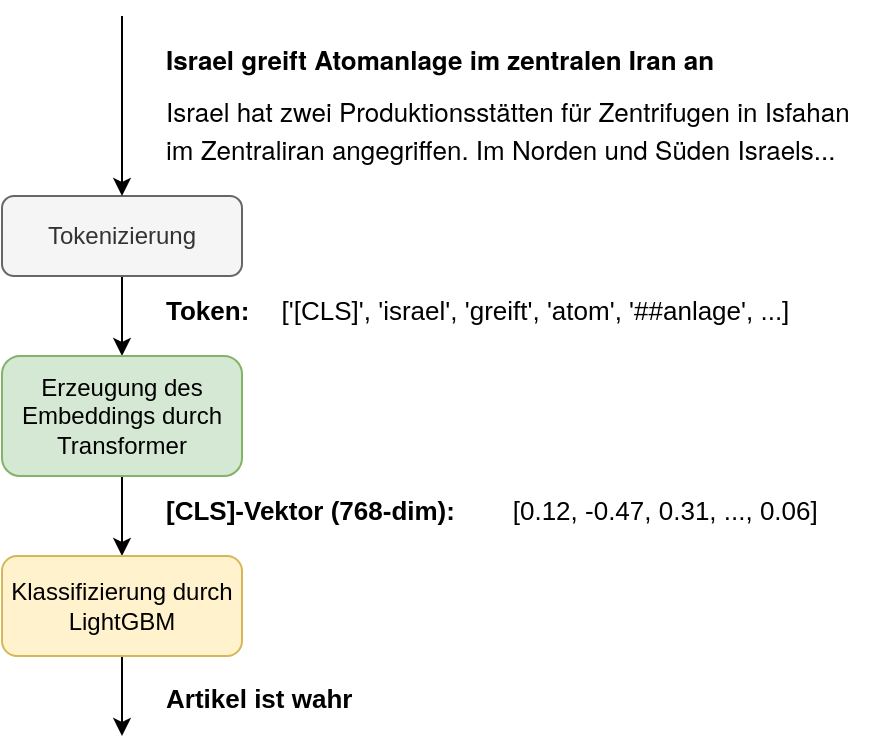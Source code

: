 <mxfile version="15.8.7" type="device"><diagram id="dPX4FKRNB4Run1eusGBN" name="Seite-1"><mxGraphModel dx="1933" dy="997" grid="1" gridSize="10" guides="1" tooltips="1" connect="1" arrows="1" fold="1" page="1" pageScale="1" pageWidth="827" pageHeight="1169" math="0" shadow="0"><root><mxCell id="0"/><mxCell id="1" parent="0"/><mxCell id="vp1fCECCRt_EOhjfTsE_-9" value="" style="edgeStyle=orthogonalEdgeStyle;rounded=0;orthogonalLoop=1;jettySize=auto;html=1;fontSize=13;fontColor=#000000;" edge="1" parent="1" source="vp1fCECCRt_EOhjfTsE_-1" target="vp1fCECCRt_EOhjfTsE_-2"><mxGeometry relative="1" as="geometry"/></mxCell><mxCell id="vp1fCECCRt_EOhjfTsE_-1" value="Tokenizierung" style="rounded=1;whiteSpace=wrap;html=1;fillColor=#f5f5f5;strokeColor=#666666;fontColor=#333333;" vertex="1" parent="1"><mxGeometry x="-400" y="290" width="120" height="40" as="geometry"/></mxCell><mxCell id="vp1fCECCRt_EOhjfTsE_-10" value="" style="edgeStyle=orthogonalEdgeStyle;rounded=0;orthogonalLoop=1;jettySize=auto;html=1;fontSize=13;fontColor=#000000;" edge="1" parent="1" source="vp1fCECCRt_EOhjfTsE_-2" target="vp1fCECCRt_EOhjfTsE_-3"><mxGeometry relative="1" as="geometry"/></mxCell><mxCell id="vp1fCECCRt_EOhjfTsE_-2" value="Erzeugung des Embeddings durch Transformer" style="rounded=1;whiteSpace=wrap;html=1;fillColor=#d5e8d4;strokeColor=#82b366;" vertex="1" parent="1"><mxGeometry x="-400" y="370" width="120" height="60" as="geometry"/></mxCell><mxCell id="vp1fCECCRt_EOhjfTsE_-11" style="edgeStyle=orthogonalEdgeStyle;rounded=0;orthogonalLoop=1;jettySize=auto;html=1;exitX=0.5;exitY=1;exitDx=0;exitDy=0;fontSize=13;fontColor=#000000;" edge="1" parent="1" source="vp1fCECCRt_EOhjfTsE_-3"><mxGeometry relative="1" as="geometry"><mxPoint x="-340" y="560" as="targetPoint"/></mxGeometry></mxCell><mxCell id="vp1fCECCRt_EOhjfTsE_-3" value="Klassifizierung durch LightGBM" style="rounded=1;whiteSpace=wrap;html=1;fillColor=#fff2cc;strokeColor=#d6b656;" vertex="1" parent="1"><mxGeometry x="-400" y="470" width="120" height="50" as="geometry"/></mxCell><UserObject label="&lt;h3 class=&quot;zon-teaser__heading&quot; style=&quot;box-sizing: border-box ; font-family: &amp;#34;tabletgothic&amp;#34; , &amp;#34;helvetica neue&amp;#34; , &amp;#34;helvetica&amp;#34; , &amp;#34;arial&amp;#34; , &amp;#34;freesans&amp;#34; , sans-serif ; font-size: 13px ; overflow-wrap: break-word ; margin: 0px&quot;&gt;&lt;span class=&quot;zon-teaser__title&quot; style=&quot;box-sizing: border-box ; display: block ; font-size: 13px ; line-height: 1.2 ; position: relative ; transition: all 300ms ease-out 0s ; z-index: 2&quot;&gt;&lt;span style=&quot;font-size: 13px&quot;&gt;&lt;font color=&quot;#000000&quot; style=&quot;font-size: 13px&quot;&gt;Israel greift Atomanlage im zentralen Iran an&lt;/font&gt;&lt;/span&gt;&lt;/span&gt;&lt;/h3&gt;&lt;p class=&quot;zon-teaser__summary&quot; style=&quot;box-sizing: border-box ; font-size: 13px ; line-height: 1.5 ; margin: 8px 0px 0px ; font-family: &amp;#34;tabletgothic&amp;#34; , &amp;#34;helvetica neue&amp;#34; , &amp;#34;helvetica&amp;#34; , &amp;#34;arial&amp;#34; , &amp;#34;freesans&amp;#34; , sans-serif&quot;&gt;Israel hat zwei Produktionsstätten für Zentrifugen in Isfahan im Zentraliran angegriffen. Im Norden und Süden Israels...&lt;/p&gt;" id="vp1fCECCRt_EOhjfTsE_-8"><mxCell style="text;html=1;align=left;verticalAlign=middle;whiteSpace=wrap;rounded=0;fillColor=none;labelBackgroundColor=none;fontColor=#000000;fontSize=13;" vertex="1" parent="1"><mxGeometry x="-320" y="210" width="360" height="70" as="geometry"/></mxCell></UserObject><mxCell id="vp1fCECCRt_EOhjfTsE_-12" style="edgeStyle=orthogonalEdgeStyle;rounded=0;orthogonalLoop=1;jettySize=auto;html=1;fontSize=13;fontColor=#000000;" edge="1" parent="1"><mxGeometry relative="1" as="geometry"><mxPoint x="-340" y="290" as="targetPoint"/><mxPoint x="-340" y="200" as="sourcePoint"/><Array as="points"><mxPoint x="-340" y="255"/></Array></mxGeometry></mxCell><mxCell id="vp1fCECCRt_EOhjfTsE_-13" value="Artikel ist wahr" style="text;html=1;strokeColor=none;fillColor=none;align=left;verticalAlign=middle;whiteSpace=wrap;rounded=0;labelBackgroundColor=none;fontSize=13;fontColor=#000000;fontStyle=1" vertex="1" parent="1"><mxGeometry x="-320" y="526" width="140" height="30" as="geometry"/></mxCell><mxCell id="vp1fCECCRt_EOhjfTsE_-14" value="&lt;div&gt;&lt;b&gt;Token:&lt;/b&gt; &lt;span style=&quot;white-space: pre&quot;&gt;&#9;&lt;/span&gt;['[CLS]', 'israel', 'greift', 'atom', '##anlage', ...]&lt;/div&gt;&lt;div&gt;&lt;br&gt;&lt;/div&gt;" style="text;html=1;strokeColor=none;fillColor=none;align=left;verticalAlign=middle;whiteSpace=wrap;rounded=0;labelBackgroundColor=none;fontSize=13;fontColor=#000000;" vertex="1" parent="1"><mxGeometry x="-320" y="340" width="360" height="30" as="geometry"/></mxCell><mxCell id="vp1fCECCRt_EOhjfTsE_-15" value="&lt;div&gt;&lt;b&gt;[CLS]-Vektor (768-dim):&lt;/b&gt; &lt;span style=&quot;white-space: pre&quot;&gt;&#9;&lt;/span&gt;[0.12, -0.47, 0.31, ..., 0.06]&lt;/div&gt;&lt;div&gt;&lt;br&gt;&lt;/div&gt;" style="text;html=1;strokeColor=none;fillColor=none;align=left;verticalAlign=middle;whiteSpace=wrap;rounded=0;labelBackgroundColor=none;fontSize=13;fontColor=#000000;" vertex="1" parent="1"><mxGeometry x="-320" y="440" width="360" height="30" as="geometry"/></mxCell></root></mxGraphModel></diagram></mxfile>